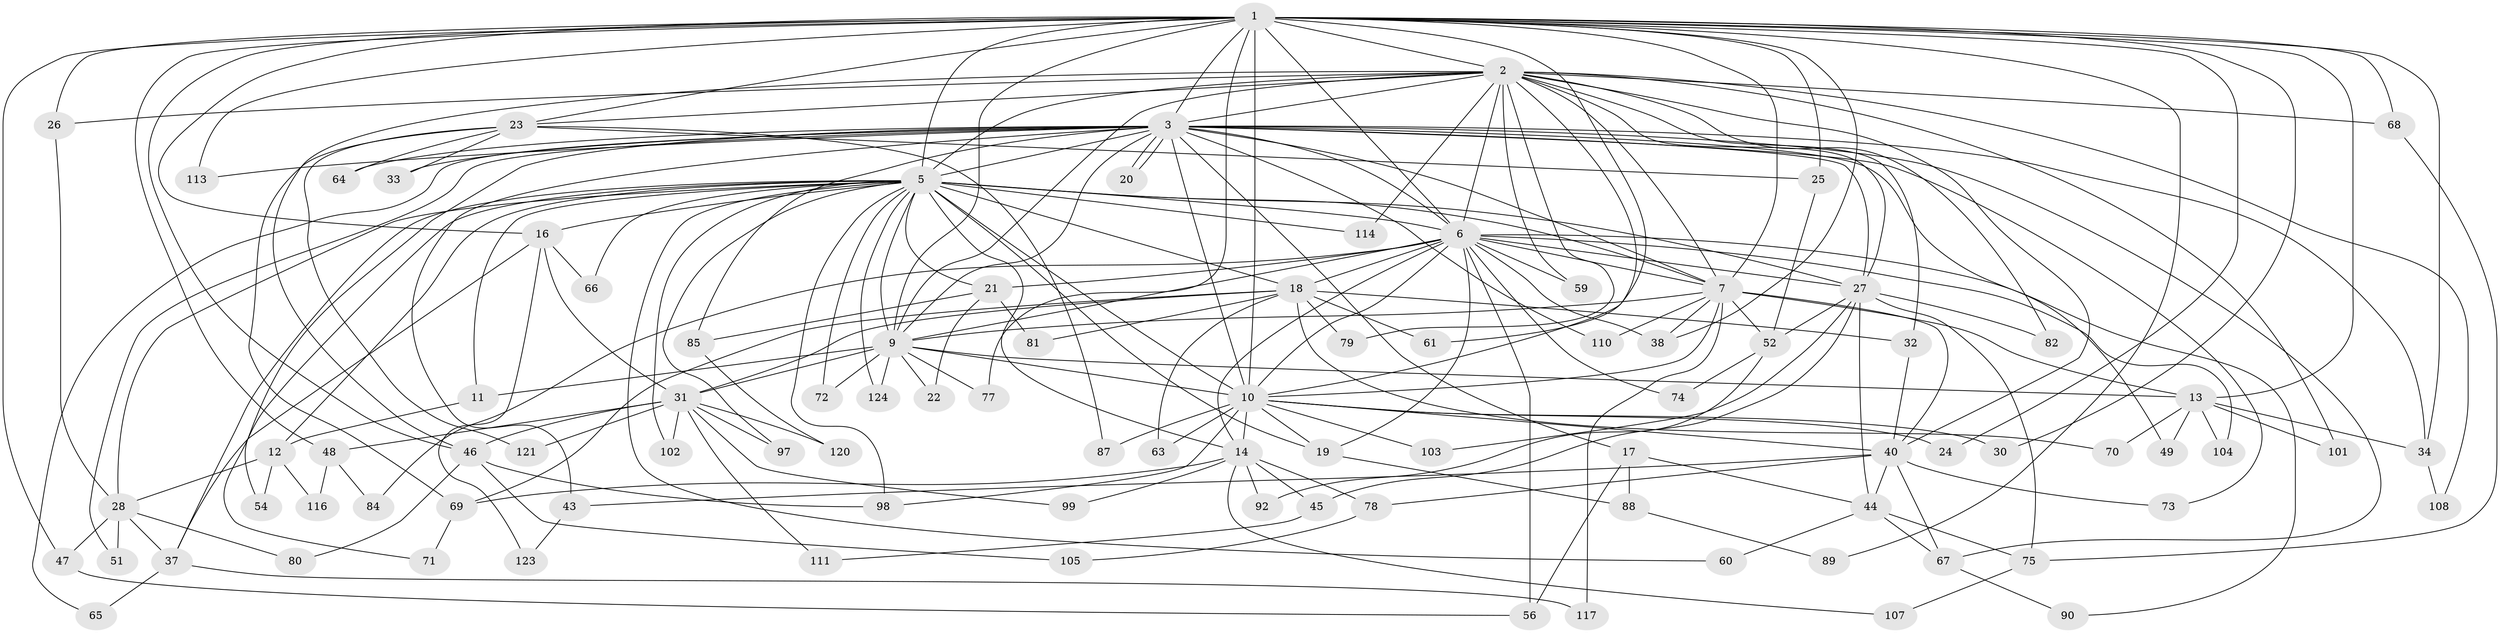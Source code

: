 // original degree distribution, {12: 0.008064516129032258, 22: 0.024193548387096774, 25: 0.008064516129032258, 24: 0.008064516129032258, 16: 0.016129032258064516, 17: 0.008064516129032258, 18: 0.008064516129032258, 4: 0.07258064516129033, 5: 0.04838709677419355, 6: 0.04838709677419355, 7: 0.024193548387096774, 10: 0.008064516129032258, 2: 0.532258064516129, 8: 0.016129032258064516, 3: 0.16129032258064516, 11: 0.008064516129032258}
// Generated by graph-tools (version 1.1) at 2025/11/02/27/25 16:11:05]
// undirected, 93 vertices, 217 edges
graph export_dot {
graph [start="1"]
  node [color=gray90,style=filled];
  1 [super="+4"];
  2 [super="+109"];
  3 [super="+15"];
  5 [super="+8"];
  6 [super="+118"];
  7 [super="+86"];
  9 [super="+55"];
  10 [super="+29"];
  11;
  12 [super="+36"];
  13 [super="+62"];
  14 [super="+39"];
  16 [super="+50"];
  17;
  18 [super="+57"];
  19 [super="+41"];
  20;
  21;
  22;
  23 [super="+96"];
  24;
  25;
  26;
  27 [super="+53"];
  28 [super="+35"];
  30;
  31 [super="+58"];
  32 [super="+93"];
  33;
  34 [super="+91"];
  37 [super="+95"];
  38 [super="+83"];
  40 [super="+42"];
  43;
  44 [super="+122"];
  45;
  46 [super="+100"];
  47;
  48;
  49;
  51;
  52 [super="+119"];
  54;
  56 [super="+94"];
  59 [super="+112"];
  60;
  61;
  63;
  64;
  65;
  66;
  67 [super="+76"];
  68;
  69;
  70;
  71;
  72;
  73;
  74;
  75 [super="+106"];
  77;
  78;
  79;
  80;
  81;
  82;
  84;
  85;
  87;
  88;
  89;
  90;
  92;
  97;
  98 [super="+115"];
  99;
  101;
  102;
  103;
  104;
  105;
  107;
  108;
  110;
  111;
  113;
  114;
  116;
  117;
  120;
  121;
  123;
  124;
  1 -- 2 [weight=2];
  1 -- 3 [weight=2];
  1 -- 5 [weight=4];
  1 -- 6 [weight=2];
  1 -- 7 [weight=3];
  1 -- 9 [weight=2];
  1 -- 10 [weight=2];
  1 -- 77;
  1 -- 89;
  1 -- 68;
  1 -- 13;
  1 -- 23;
  1 -- 24;
  1 -- 25;
  1 -- 26;
  1 -- 30;
  1 -- 34;
  1 -- 38;
  1 -- 46;
  1 -- 47;
  1 -- 48;
  1 -- 113;
  1 -- 61;
  1 -- 16;
  2 -- 3;
  2 -- 5 [weight=2];
  2 -- 6;
  2 -- 7;
  2 -- 9;
  2 -- 10;
  2 -- 23;
  2 -- 26;
  2 -- 32;
  2 -- 59;
  2 -- 68;
  2 -- 79;
  2 -- 82;
  2 -- 101;
  2 -- 108;
  2 -- 114;
  2 -- 27;
  2 -- 46;
  2 -- 40;
  3 -- 5 [weight=2];
  3 -- 6;
  3 -- 7;
  3 -- 9;
  3 -- 10 [weight=2];
  3 -- 17 [weight=2];
  3 -- 20;
  3 -- 20;
  3 -- 27;
  3 -- 43;
  3 -- 51;
  3 -- 54;
  3 -- 64;
  3 -- 67;
  3 -- 85;
  3 -- 110;
  3 -- 113;
  3 -- 65;
  3 -- 33;
  3 -- 49;
  3 -- 73;
  3 -- 34;
  5 -- 6 [weight=2];
  5 -- 7 [weight=2];
  5 -- 9 [weight=2];
  5 -- 10 [weight=2];
  5 -- 12 [weight=2];
  5 -- 16 [weight=2];
  5 -- 19;
  5 -- 27;
  5 -- 60;
  5 -- 71;
  5 -- 97;
  5 -- 98;
  5 -- 102;
  5 -- 114;
  5 -- 124;
  5 -- 66;
  5 -- 72;
  5 -- 11;
  5 -- 18;
  5 -- 21;
  5 -- 28;
  5 -- 37;
  5 -- 14;
  6 -- 7;
  6 -- 9;
  6 -- 10;
  6 -- 14;
  6 -- 18;
  6 -- 21;
  6 -- 38;
  6 -- 56;
  6 -- 59 [weight=2];
  6 -- 74;
  6 -- 84;
  6 -- 90;
  6 -- 104;
  6 -- 27;
  6 -- 19;
  7 -- 9;
  7 -- 10;
  7 -- 40;
  7 -- 52;
  7 -- 110;
  7 -- 117;
  7 -- 13;
  7 -- 38;
  9 -- 10;
  9 -- 11 [weight=2];
  9 -- 13;
  9 -- 22;
  9 -- 31 [weight=2];
  9 -- 72;
  9 -- 124;
  9 -- 77;
  10 -- 14;
  10 -- 19;
  10 -- 24;
  10 -- 40;
  10 -- 63;
  10 -- 87;
  10 -- 103;
  10 -- 98;
  10 -- 30;
  11 -- 12;
  12 -- 54;
  12 -- 28;
  12 -- 116;
  13 -- 34;
  13 -- 49;
  13 -- 104;
  13 -- 101;
  13 -- 70;
  14 -- 92;
  14 -- 99;
  14 -- 69;
  14 -- 78;
  14 -- 107;
  14 -- 45;
  16 -- 31;
  16 -- 37;
  16 -- 66;
  16 -- 123;
  17 -- 88;
  17 -- 44;
  17 -- 56;
  18 -- 32;
  18 -- 61;
  18 -- 63;
  18 -- 69;
  18 -- 70;
  18 -- 79;
  18 -- 81;
  18 -- 31;
  19 -- 88;
  21 -- 22;
  21 -- 81;
  21 -- 85;
  23 -- 25;
  23 -- 33;
  23 -- 64;
  23 -- 87;
  23 -- 121;
  23 -- 69;
  25 -- 52;
  26 -- 28;
  27 -- 44;
  27 -- 45;
  27 -- 82;
  27 -- 52;
  27 -- 103;
  27 -- 75;
  28 -- 80;
  28 -- 51;
  28 -- 37;
  28 -- 47;
  31 -- 46;
  31 -- 48;
  31 -- 97;
  31 -- 99;
  31 -- 102;
  31 -- 111;
  31 -- 121;
  31 -- 120;
  32 -- 40;
  34 -- 108;
  37 -- 65;
  37 -- 117;
  40 -- 78;
  40 -- 67;
  40 -- 73;
  40 -- 43;
  40 -- 44;
  43 -- 123;
  44 -- 60;
  44 -- 67;
  44 -- 75;
  45 -- 111;
  46 -- 80;
  46 -- 98;
  46 -- 105;
  47 -- 56;
  48 -- 84;
  48 -- 116;
  52 -- 74;
  52 -- 92;
  67 -- 90;
  68 -- 75;
  69 -- 71;
  75 -- 107;
  78 -- 105;
  85 -- 120;
  88 -- 89;
}
